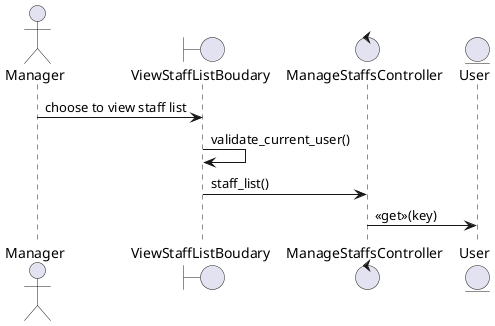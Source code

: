 @startuml

actor Manager as A
boundary ViewStaffListBoudary as B
control ManageStaffsController as C
entity User as E

A -> B: choose to view staff list
B -> B: validate_current_user()
B -> C: staff_list()
C -> E: <<get>>(key)

@enduml